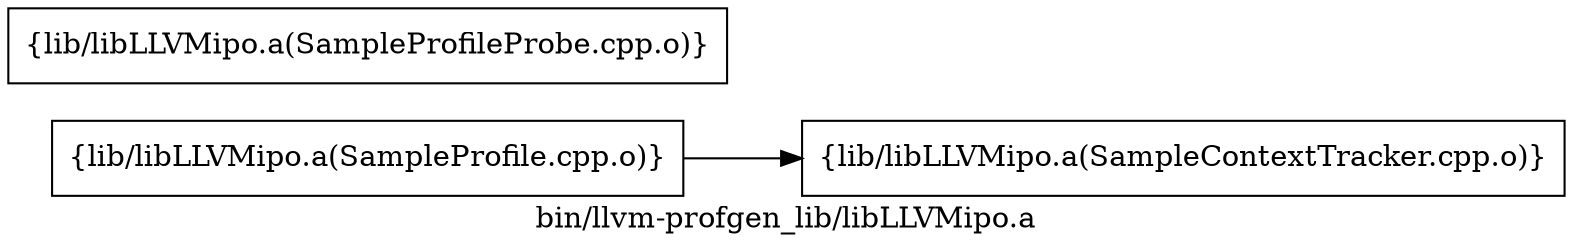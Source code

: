 digraph "bin/llvm-profgen_lib/libLLVMipo.a" {
	label="bin/llvm-profgen_lib/libLLVMipo.a";
	rankdir=LR;

	Node0x5599c5063908 [shape=record,shape=box,group=0,label="{lib/libLLVMipo.a(SampleContextTracker.cpp.o)}"];
	Node0x5599c5070608 [shape=record,shape=box,group=0,label="{lib/libLLVMipo.a(SampleProfile.cpp.o)}"];
	Node0x5599c5070608 -> Node0x5599c5063908;
	Node0x5599c506de08 [shape=record,shape=box,group=0,label="{lib/libLLVMipo.a(SampleProfileProbe.cpp.o)}"];
}
